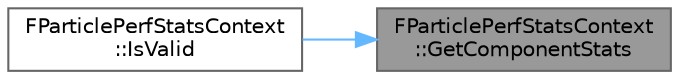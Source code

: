 digraph "FParticlePerfStatsContext::GetComponentStats"
{
 // INTERACTIVE_SVG=YES
 // LATEX_PDF_SIZE
  bgcolor="transparent";
  edge [fontname=Helvetica,fontsize=10,labelfontname=Helvetica,labelfontsize=10];
  node [fontname=Helvetica,fontsize=10,shape=box,height=0.2,width=0.4];
  rankdir="RL";
  Node1 [id="Node000001",label="FParticlePerfStatsContext\l::GetComponentStats",height=0.2,width=0.4,color="gray40", fillcolor="grey60", style="filled", fontcolor="black",tooltip=" "];
  Node1 -> Node2 [id="edge1_Node000001_Node000002",dir="back",color="steelblue1",style="solid",tooltip=" "];
  Node2 [id="Node000002",label="FParticlePerfStatsContext\l::IsValid",height=0.2,width=0.4,color="grey40", fillcolor="white", style="filled",URL="$d4/d54/structFParticlePerfStatsContext.html#ae9150fc30e87f1be496811d4c482f961",tooltip=" "];
}

